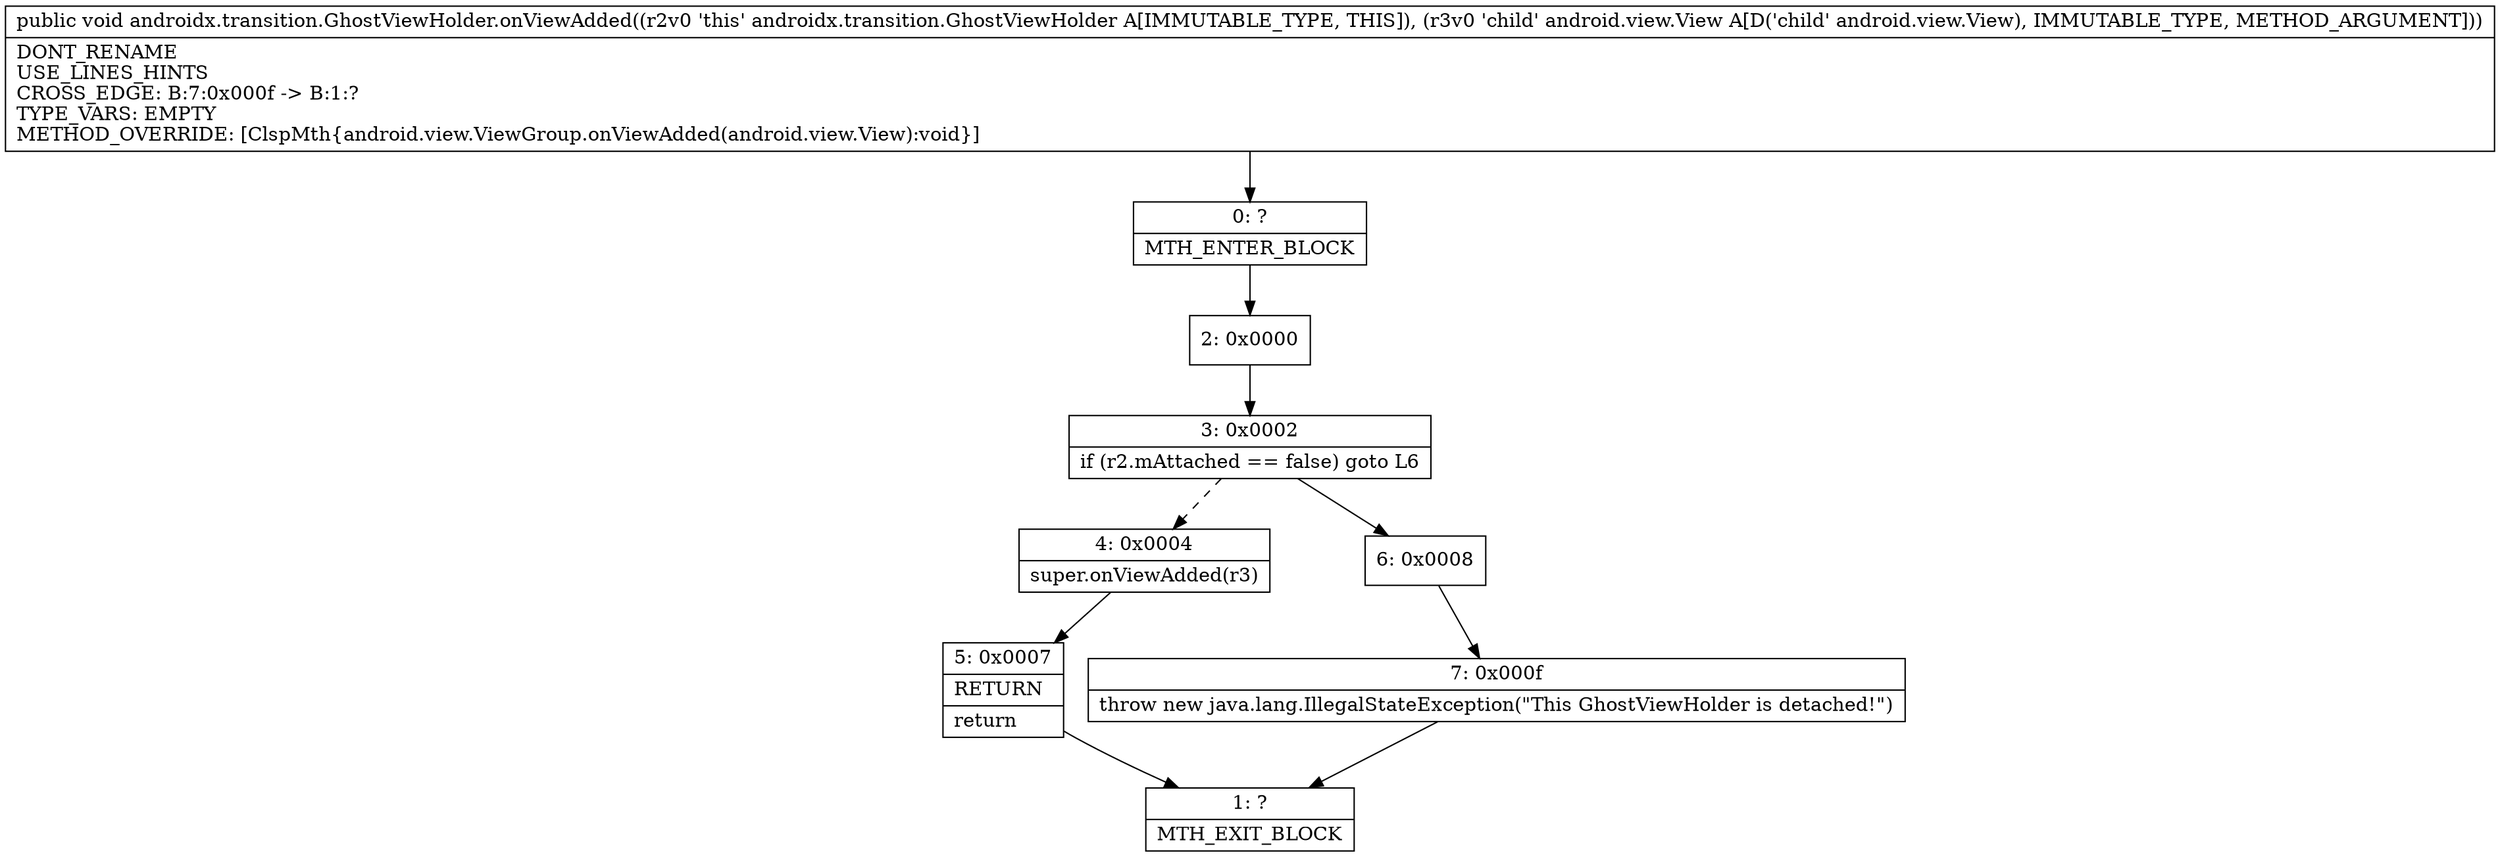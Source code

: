digraph "CFG forandroidx.transition.GhostViewHolder.onViewAdded(Landroid\/view\/View;)V" {
Node_0 [shape=record,label="{0\:\ ?|MTH_ENTER_BLOCK\l}"];
Node_2 [shape=record,label="{2\:\ 0x0000}"];
Node_3 [shape=record,label="{3\:\ 0x0002|if (r2.mAttached == false) goto L6\l}"];
Node_4 [shape=record,label="{4\:\ 0x0004|super.onViewAdded(r3)\l}"];
Node_5 [shape=record,label="{5\:\ 0x0007|RETURN\l|return\l}"];
Node_1 [shape=record,label="{1\:\ ?|MTH_EXIT_BLOCK\l}"];
Node_6 [shape=record,label="{6\:\ 0x0008}"];
Node_7 [shape=record,label="{7\:\ 0x000f|throw new java.lang.IllegalStateException(\"This GhostViewHolder is detached!\")\l}"];
MethodNode[shape=record,label="{public void androidx.transition.GhostViewHolder.onViewAdded((r2v0 'this' androidx.transition.GhostViewHolder A[IMMUTABLE_TYPE, THIS]), (r3v0 'child' android.view.View A[D('child' android.view.View), IMMUTABLE_TYPE, METHOD_ARGUMENT]))  | DONT_RENAME\lUSE_LINES_HINTS\lCROSS_EDGE: B:7:0x000f \-\> B:1:?\lTYPE_VARS: EMPTY\lMETHOD_OVERRIDE: [ClspMth\{android.view.ViewGroup.onViewAdded(android.view.View):void\}]\l}"];
MethodNode -> Node_0;Node_0 -> Node_2;
Node_2 -> Node_3;
Node_3 -> Node_4[style=dashed];
Node_3 -> Node_6;
Node_4 -> Node_5;
Node_5 -> Node_1;
Node_6 -> Node_7;
Node_7 -> Node_1;
}

